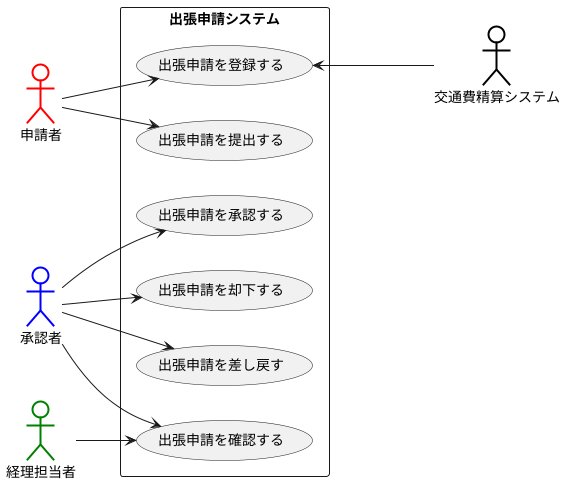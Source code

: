 @startuml 演習2-1
left to right direction
actor 申請者#FFFFFF;line:Red;line.bold;
actor 承認者#FFFFFF;line:Blue;line.bold;
actor 経理担当者#FFFFFF;line:Green;line.bold;
actor 交通費精算システム#FFFFFF;line:Black;line.bold;

rectangle 出張申請システム{
usecase 出張申請を登録する
usecase 出張申請を提出する
usecase 出張申請を承認する
usecase 出張申請を却下する
usecase 出張申請を差し戻す
usecase 出張申請を確認する

}

申請者--> 出張申請を登録する
申請者--> 出張申請を提出する
承認者--> 出張申請を承認する 
承認者--> 出張申請を却下する
承認者--> 出張申請を差し戻す
承認者--> 出張申請を確認する
経理担当者--> 出張申請を確認する
出張申請を登録する <--- 交通費精算システム
@enduml